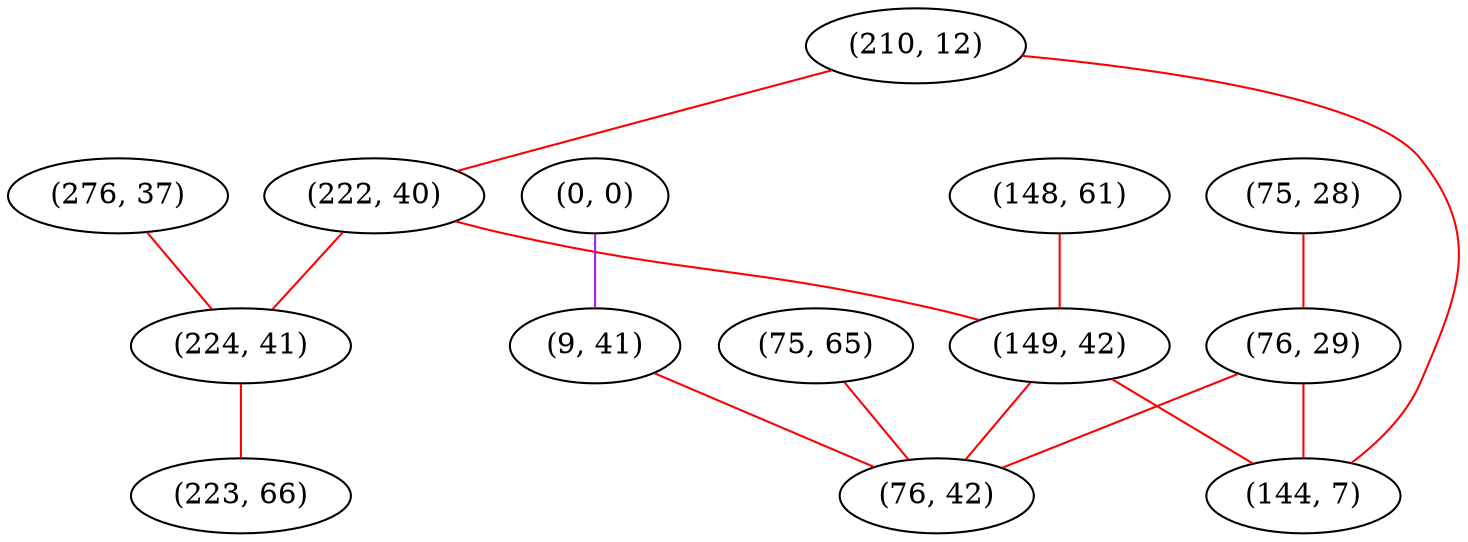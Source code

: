 graph "" {
"(276, 37)";
"(0, 0)";
"(210, 12)";
"(75, 28)";
"(9, 41)";
"(222, 40)";
"(148, 61)";
"(224, 41)";
"(75, 65)";
"(149, 42)";
"(223, 66)";
"(76, 29)";
"(76, 42)";
"(144, 7)";
"(276, 37)" -- "(224, 41)"  [color=red, key=0, weight=1];
"(0, 0)" -- "(9, 41)"  [color=purple, key=0, weight=4];
"(210, 12)" -- "(222, 40)"  [color=red, key=0, weight=1];
"(210, 12)" -- "(144, 7)"  [color=red, key=0, weight=1];
"(75, 28)" -- "(76, 29)"  [color=red, key=0, weight=1];
"(9, 41)" -- "(76, 42)"  [color=red, key=0, weight=1];
"(222, 40)" -- "(224, 41)"  [color=red, key=0, weight=1];
"(222, 40)" -- "(149, 42)"  [color=red, key=0, weight=1];
"(148, 61)" -- "(149, 42)"  [color=red, key=0, weight=1];
"(224, 41)" -- "(223, 66)"  [color=red, key=0, weight=1];
"(75, 65)" -- "(76, 42)"  [color=red, key=0, weight=1];
"(149, 42)" -- "(76, 42)"  [color=red, key=0, weight=1];
"(149, 42)" -- "(144, 7)"  [color=red, key=0, weight=1];
"(76, 29)" -- "(76, 42)"  [color=red, key=0, weight=1];
"(76, 29)" -- "(144, 7)"  [color=red, key=0, weight=1];
}
